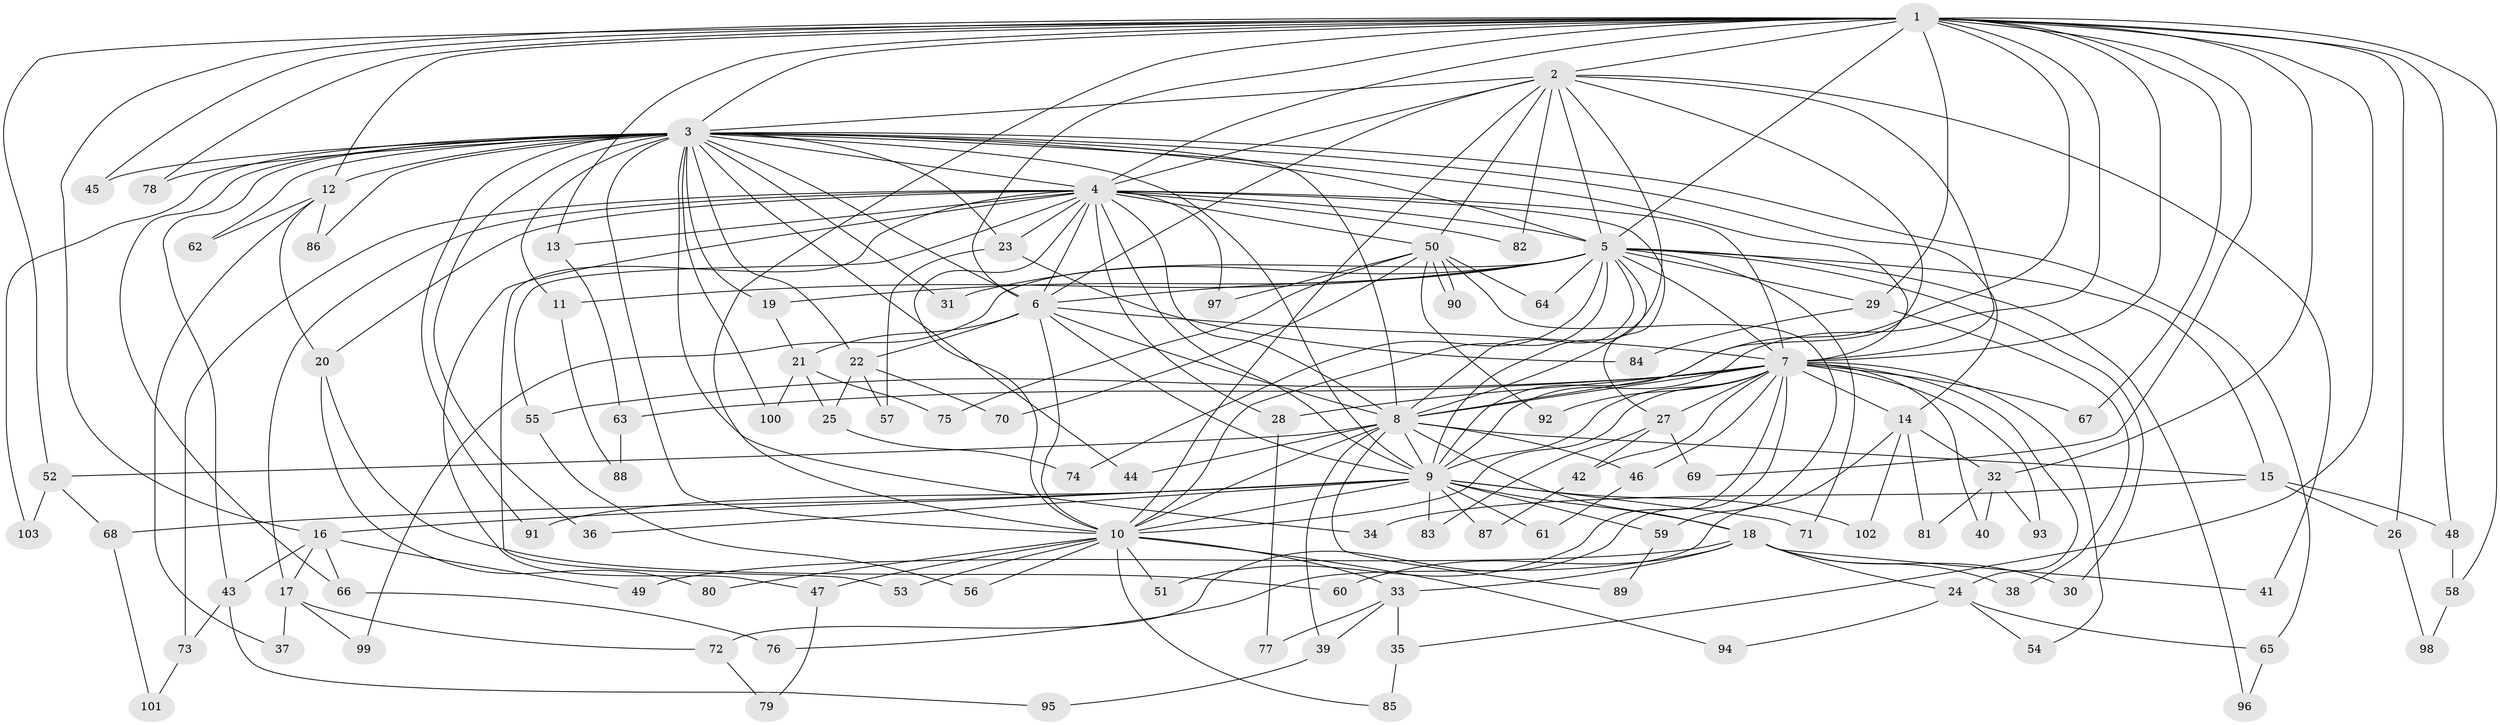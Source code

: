// Generated by graph-tools (version 1.1) at 2025/45/03/09/25 04:45:14]
// undirected, 103 vertices, 231 edges
graph export_dot {
graph [start="1"]
  node [color=gray90,style=filled];
  1;
  2;
  3;
  4;
  5;
  6;
  7;
  8;
  9;
  10;
  11;
  12;
  13;
  14;
  15;
  16;
  17;
  18;
  19;
  20;
  21;
  22;
  23;
  24;
  25;
  26;
  27;
  28;
  29;
  30;
  31;
  32;
  33;
  34;
  35;
  36;
  37;
  38;
  39;
  40;
  41;
  42;
  43;
  44;
  45;
  46;
  47;
  48;
  49;
  50;
  51;
  52;
  53;
  54;
  55;
  56;
  57;
  58;
  59;
  60;
  61;
  62;
  63;
  64;
  65;
  66;
  67;
  68;
  69;
  70;
  71;
  72;
  73;
  74;
  75;
  76;
  77;
  78;
  79;
  80;
  81;
  82;
  83;
  84;
  85;
  86;
  87;
  88;
  89;
  90;
  91;
  92;
  93;
  94;
  95;
  96;
  97;
  98;
  99;
  100;
  101;
  102;
  103;
  1 -- 2;
  1 -- 3;
  1 -- 4;
  1 -- 5;
  1 -- 6;
  1 -- 7;
  1 -- 8;
  1 -- 9;
  1 -- 10;
  1 -- 12;
  1 -- 13;
  1 -- 16;
  1 -- 26;
  1 -- 29;
  1 -- 32;
  1 -- 35;
  1 -- 45;
  1 -- 48;
  1 -- 52;
  1 -- 58;
  1 -- 67;
  1 -- 69;
  1 -- 78;
  2 -- 3;
  2 -- 4;
  2 -- 5;
  2 -- 6;
  2 -- 7;
  2 -- 8;
  2 -- 9;
  2 -- 10;
  2 -- 41;
  2 -- 50;
  2 -- 82;
  3 -- 4;
  3 -- 5;
  3 -- 6;
  3 -- 7;
  3 -- 8;
  3 -- 9;
  3 -- 10;
  3 -- 11;
  3 -- 12;
  3 -- 14;
  3 -- 19;
  3 -- 22;
  3 -- 23;
  3 -- 31;
  3 -- 34;
  3 -- 36;
  3 -- 43;
  3 -- 44;
  3 -- 45;
  3 -- 62;
  3 -- 65;
  3 -- 66;
  3 -- 78;
  3 -- 86;
  3 -- 91;
  3 -- 100;
  3 -- 103;
  4 -- 5;
  4 -- 6;
  4 -- 7;
  4 -- 8;
  4 -- 9;
  4 -- 10;
  4 -- 13;
  4 -- 17;
  4 -- 20;
  4 -- 23;
  4 -- 27;
  4 -- 28;
  4 -- 47;
  4 -- 50;
  4 -- 53;
  4 -- 55;
  4 -- 73;
  4 -- 82;
  4 -- 97;
  5 -- 6;
  5 -- 7;
  5 -- 8;
  5 -- 9;
  5 -- 10;
  5 -- 11;
  5 -- 15;
  5 -- 19;
  5 -- 29;
  5 -- 30;
  5 -- 31;
  5 -- 64;
  5 -- 71;
  5 -- 74;
  5 -- 96;
  5 -- 99;
  6 -- 7;
  6 -- 8;
  6 -- 9;
  6 -- 10;
  6 -- 21;
  6 -- 22;
  7 -- 8;
  7 -- 9;
  7 -- 10;
  7 -- 14;
  7 -- 24;
  7 -- 27;
  7 -- 28;
  7 -- 40;
  7 -- 42;
  7 -- 46;
  7 -- 51;
  7 -- 54;
  7 -- 55;
  7 -- 63;
  7 -- 67;
  7 -- 72;
  7 -- 92;
  7 -- 93;
  8 -- 9;
  8 -- 10;
  8 -- 15;
  8 -- 18;
  8 -- 39;
  8 -- 44;
  8 -- 46;
  8 -- 52;
  8 -- 89;
  9 -- 10;
  9 -- 16;
  9 -- 18;
  9 -- 36;
  9 -- 59;
  9 -- 61;
  9 -- 68;
  9 -- 71;
  9 -- 83;
  9 -- 87;
  9 -- 91;
  9 -- 102;
  10 -- 33;
  10 -- 47;
  10 -- 51;
  10 -- 53;
  10 -- 56;
  10 -- 80;
  10 -- 85;
  10 -- 94;
  11 -- 88;
  12 -- 20;
  12 -- 37;
  12 -- 62;
  12 -- 86;
  13 -- 63;
  14 -- 32;
  14 -- 76;
  14 -- 81;
  14 -- 102;
  15 -- 26;
  15 -- 34;
  15 -- 48;
  16 -- 17;
  16 -- 43;
  16 -- 49;
  16 -- 66;
  17 -- 37;
  17 -- 72;
  17 -- 99;
  18 -- 24;
  18 -- 30;
  18 -- 33;
  18 -- 38;
  18 -- 41;
  18 -- 49;
  18 -- 60;
  19 -- 21;
  20 -- 60;
  20 -- 80;
  21 -- 25;
  21 -- 75;
  21 -- 100;
  22 -- 25;
  22 -- 57;
  22 -- 70;
  23 -- 57;
  23 -- 84;
  24 -- 54;
  24 -- 65;
  24 -- 94;
  25 -- 74;
  26 -- 98;
  27 -- 42;
  27 -- 69;
  27 -- 83;
  28 -- 77;
  29 -- 38;
  29 -- 84;
  32 -- 40;
  32 -- 81;
  32 -- 93;
  33 -- 35;
  33 -- 39;
  33 -- 77;
  35 -- 85;
  39 -- 95;
  42 -- 87;
  43 -- 73;
  43 -- 95;
  46 -- 61;
  47 -- 79;
  48 -- 58;
  50 -- 59;
  50 -- 64;
  50 -- 70;
  50 -- 75;
  50 -- 90;
  50 -- 90;
  50 -- 92;
  50 -- 97;
  52 -- 68;
  52 -- 103;
  55 -- 56;
  58 -- 98;
  59 -- 89;
  63 -- 88;
  65 -- 96;
  66 -- 76;
  68 -- 101;
  72 -- 79;
  73 -- 101;
}
